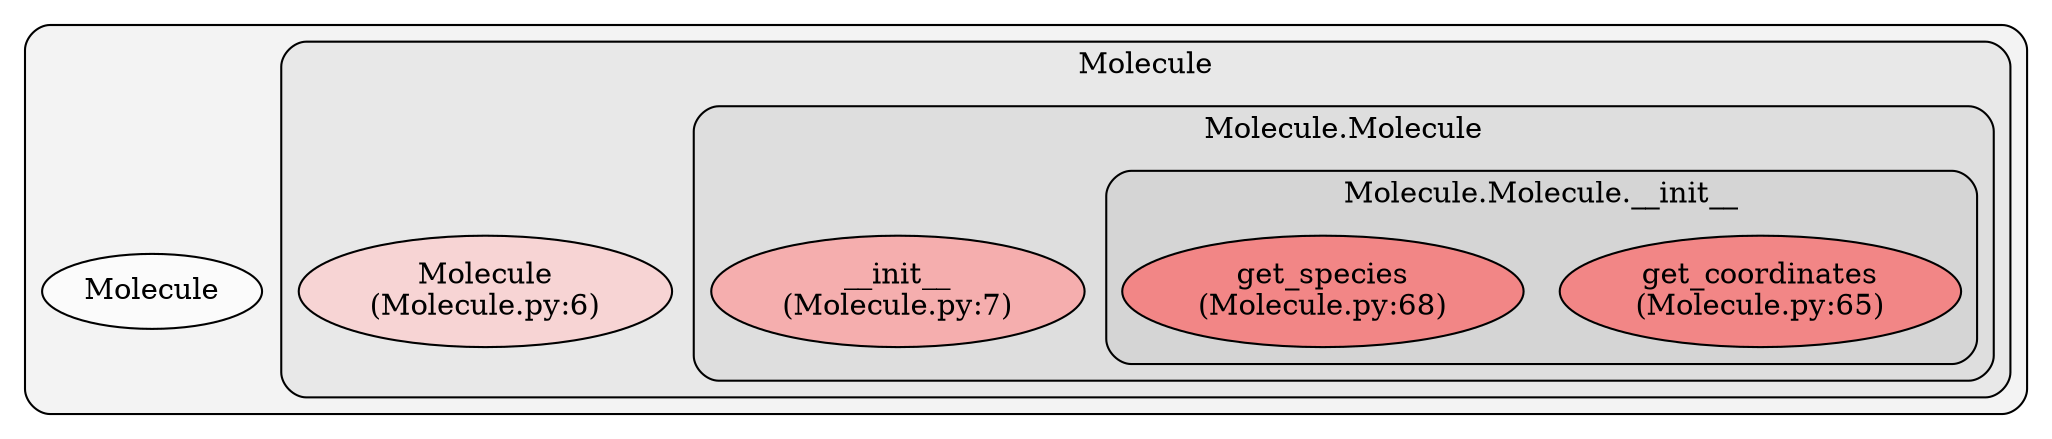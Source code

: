 digraph G {
    graph [rankdir=TB, clusterrank="local"];
    subgraph cluster_G {

        graph [style="filled,rounded",fillcolor="#80808018", label=""];
        Molecule [label="Molecule", style="filled", fillcolor="#ffffffb2", fontcolor="#000000", group="0"];
        subgraph cluster_Molecule {

            graph [style="filled,rounded",fillcolor="#80808018", label="Molecule"];
            Molecule__Molecule [label="Molecule\n(Molecule.py:6)", style="filled", fillcolor="#feccccb2", fontcolor="#000000", group="0"];
            subgraph cluster_Molecule__Molecule {

                graph [style="filled,rounded",fillcolor="#80808018", label="Molecule.Molecule"];
                Molecule__Molecule____init__ [label="__init__\n(Molecule.py:7)", style="filled", fillcolor="#ff9999b2", fontcolor="#000000", group="0"];
                subgraph cluster_Molecule__Molecule____init__ {

                    graph [style="filled,rounded",fillcolor="#80808018", label="Molecule.Molecule.__init__"];
                    Molecule__Molecule____init____get_coordinates [label="get_coordinates\n(Molecule.py:65)", style="filled", fillcolor="#ff6565b2", fontcolor="#000000", group="0"];
                    Molecule__Molecule____init____get_species [label="get_species\n(Molecule.py:68)", style="filled", fillcolor="#ff6565b2", fontcolor="#000000", group="0"];
                }
            }
        }
    }
    }
